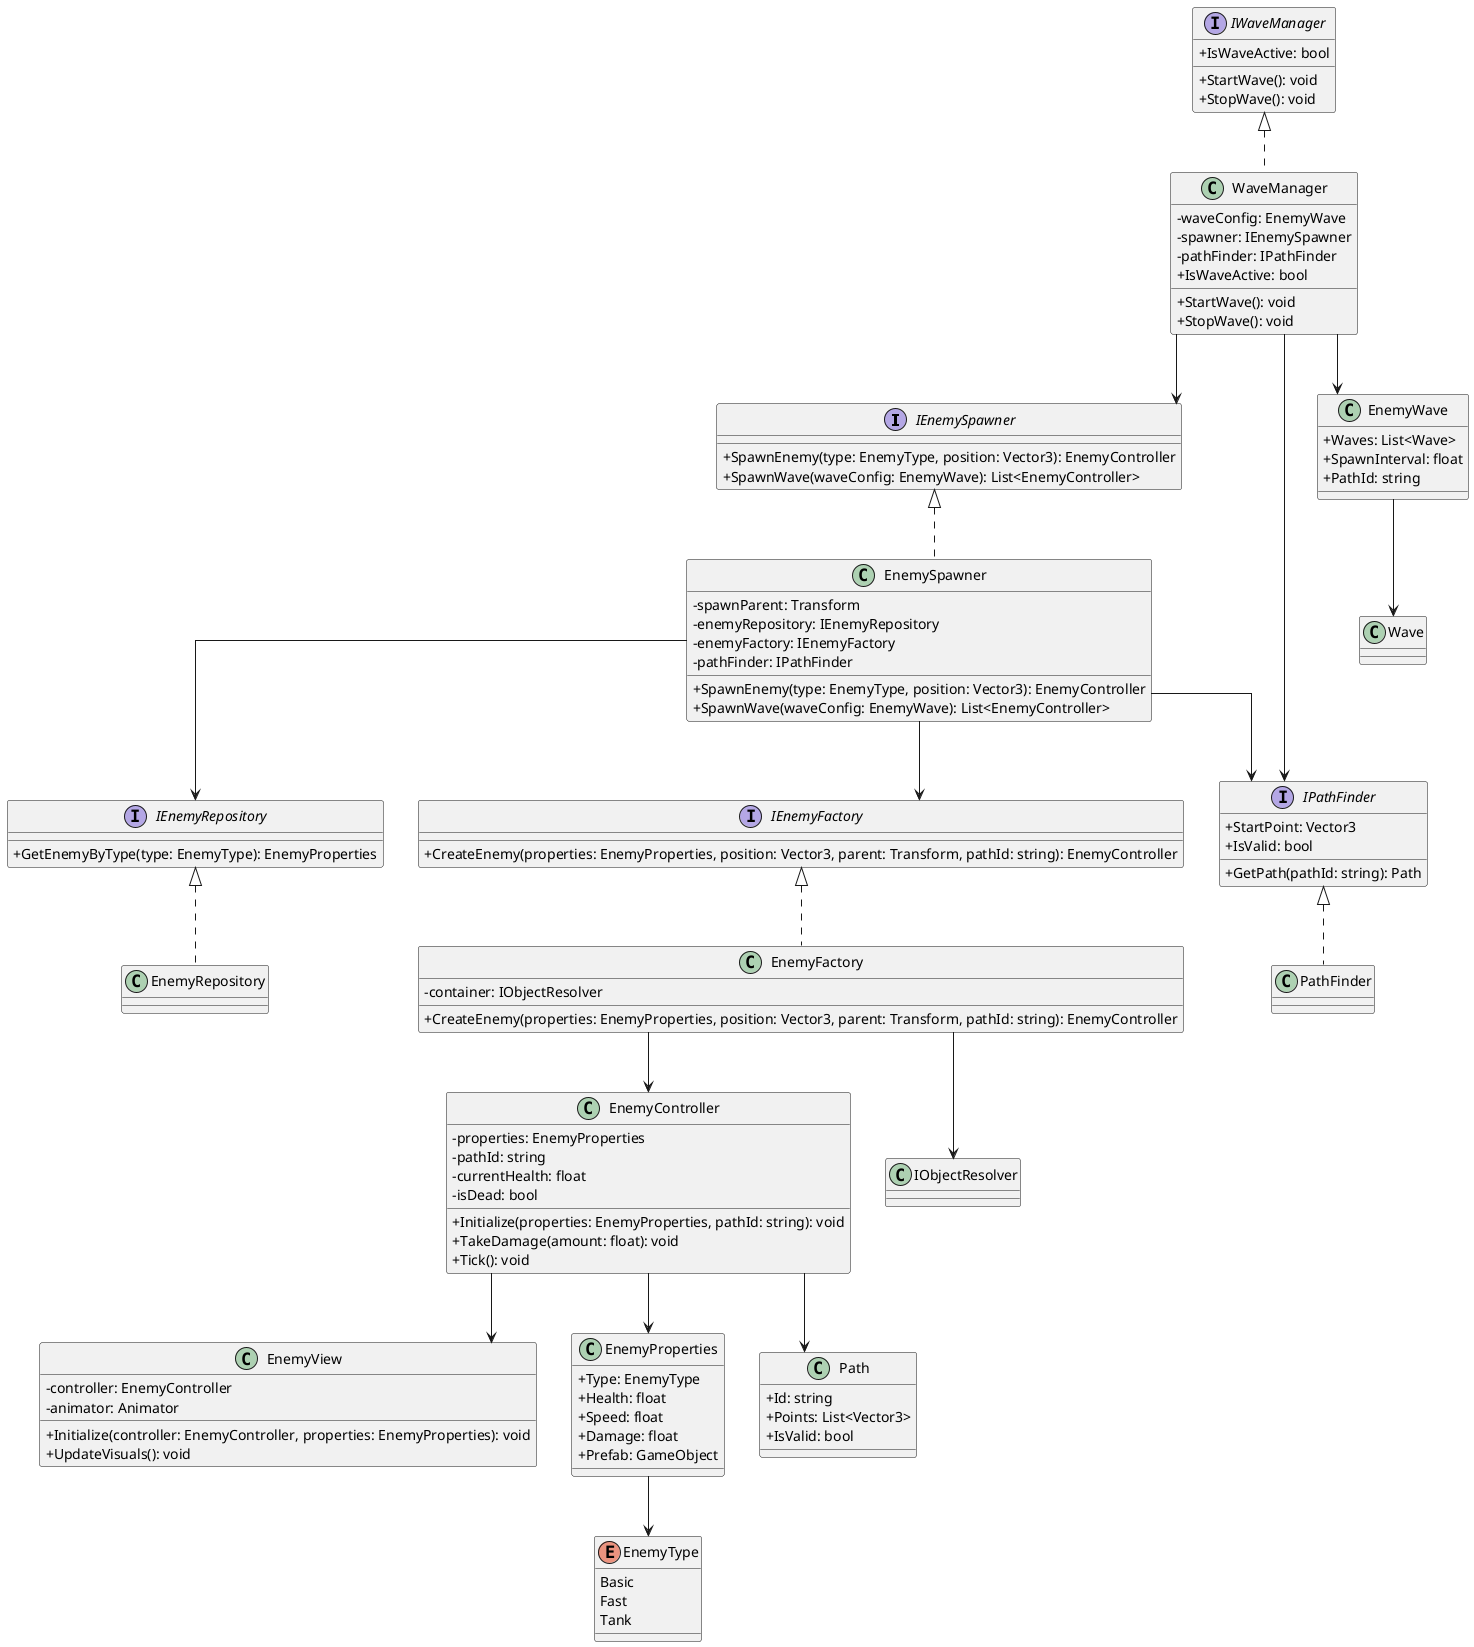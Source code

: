 @startuml Enemy Wave System

' Style settings
skinparam classAttributeIconSize 0
skinparam packageStyle rectangle
skinparam linetype ortho

' Interfaces
interface IEnemySpawner {
    +SpawnEnemy(type: EnemyType, position: Vector3): EnemyController
    +SpawnWave(waveConfig: EnemyWave): List<EnemyController>
}

interface IWaveManager {
    +StartWave(): void
    +StopWave(): void
    +IsWaveActive: bool
}

interface IEnemyRepository {
    +GetEnemyByType(type: EnemyType): EnemyProperties
}

interface IPathFinder {
    +GetPath(pathId: string): Path
    +StartPoint: Vector3
    +IsValid: bool
}

interface IEnemyFactory {
    +CreateEnemy(properties: EnemyProperties, position: Vector3, parent: Transform, pathId: string): EnemyController
}

' Classes
class EnemyController {
    -properties: EnemyProperties
    -pathId: string
    -currentHealth: float
    -isDead: bool
    +Initialize(properties: EnemyProperties, pathId: string): void
    +TakeDamage(amount: float): void
    +Tick(): void
}

class EnemyView {
    -controller: EnemyController
    -animator: Animator
    +Initialize(controller: EnemyController, properties: EnemyProperties): void
    +UpdateVisuals(): void
}

class EnemyFactory {
    -container: IObjectResolver
    +CreateEnemy(properties: EnemyProperties, position: Vector3, parent: Transform, pathId: string): EnemyController
}

class EnemySpawner {
    -spawnParent: Transform
    -enemyRepository: IEnemyRepository
    -enemyFactory: IEnemyFactory
    -pathFinder: IPathFinder
    +SpawnEnemy(type: EnemyType, position: Vector3): EnemyController
    +SpawnWave(waveConfig: EnemyWave): List<EnemyController>
}

class WaveManager {
    -waveConfig: EnemyWave
    -spawner: IEnemySpawner
    -pathFinder: IPathFinder
    +StartWave(): void
    +StopWave(): void
    +IsWaveActive: bool
}

class EnemyProperties {
    +Type: EnemyType
    +Health: float
    +Speed: float
    +Damage: float
    +Prefab: GameObject
}

class EnemyWave {
    +Waves: List<Wave>
    +SpawnInterval: float
    +PathId: string
}

class Path {
    +Id: string
    +Points: List<Vector3>
    +IsValid: bool
}

enum EnemyType {
    Basic
    Fast
    Tank
}

' Relationships
IEnemySpawner <|.. EnemySpawner
IWaveManager <|.. WaveManager
IEnemyRepository <|.. EnemyRepository
IPathFinder <|.. PathFinder
IEnemyFactory <|.. EnemyFactory

EnemyController --> EnemyView
EnemyController --> EnemyProperties
EnemyController --> Path

EnemySpawner --> IEnemyRepository
EnemySpawner --> IEnemyFactory
EnemySpawner --> IPathFinder

WaveManager --> IEnemySpawner
WaveManager --> IPathFinder
WaveManager --> EnemyWave

EnemyFactory --> IObjectResolver
EnemyFactory --> EnemyController

EnemyWave --> Wave
EnemyProperties --> EnemyType

@enduml 